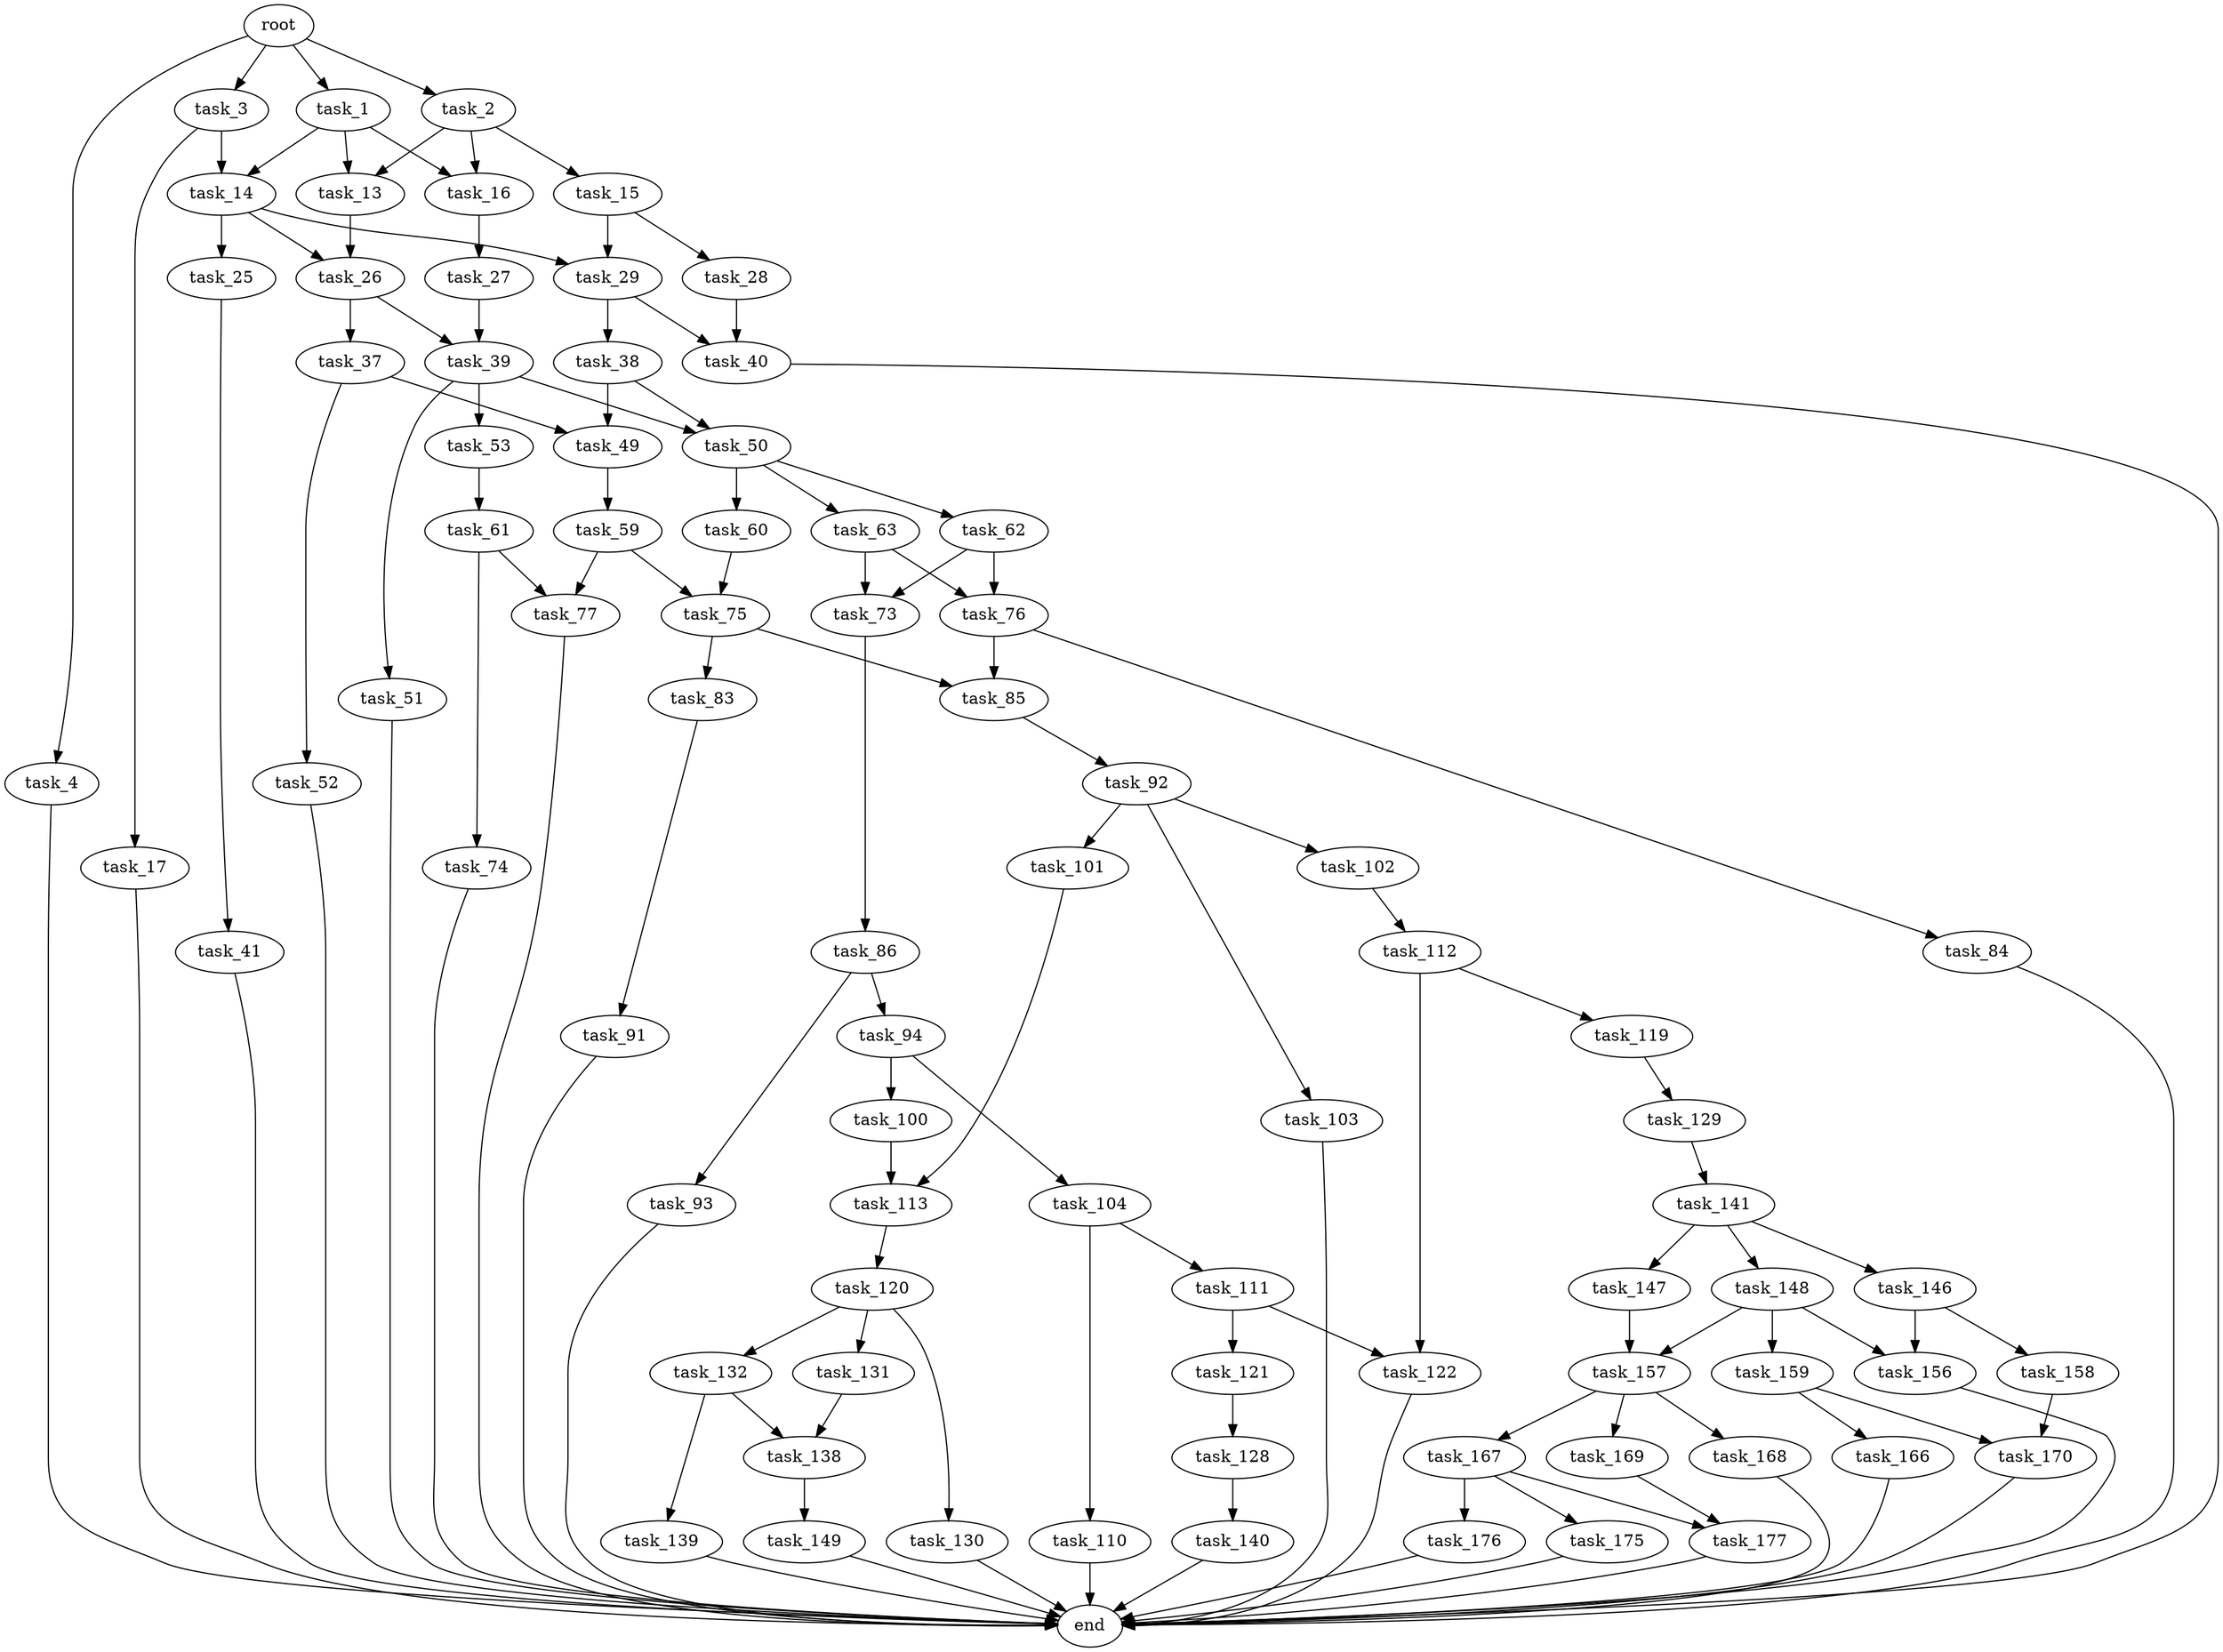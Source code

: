 digraph G {
  root [size="0.000000"];
  task_1 [size="31943043851.000000"];
  task_2 [size="820700363670.000000"];
  task_3 [size="36685386651.000000"];
  task_4 [size="7168335062.000000"];
  task_13 [size="3892153866.000000"];
  task_14 [size="3243215928.000000"];
  task_16 [size="8300260396.000000"];
  task_15 [size="16931277785.000000"];
  task_17 [size="368293445632.000000"];
  end [size="0.000000"];
  task_26 [size="1197963085023.000000"];
  task_25 [size="14398705372.000000"];
  task_29 [size="27635430890.000000"];
  task_28 [size="651531910692.000000"];
  task_27 [size="1564533968.000000"];
  task_41 [size="14523087436.000000"];
  task_37 [size="549755813888.000000"];
  task_39 [size="134217728000.000000"];
  task_40 [size="68719476736.000000"];
  task_38 [size="549755813888.000000"];
  task_49 [size="11745846183.000000"];
  task_52 [size="549755813888.000000"];
  task_50 [size="8589934592.000000"];
  task_51 [size="17753185739.000000"];
  task_53 [size="231928233984.000000"];
  task_59 [size="134217728000.000000"];
  task_60 [size="4670483244.000000"];
  task_62 [size="20264574782.000000"];
  task_63 [size="570607206000.000000"];
  task_61 [size="7874126108.000000"];
  task_75 [size="967405889683.000000"];
  task_77 [size="104986784418.000000"];
  task_74 [size="2001115733.000000"];
  task_73 [size="23052153839.000000"];
  task_76 [size="5625956537.000000"];
  task_86 [size="1336134438128.000000"];
  task_83 [size="71706306360.000000"];
  task_85 [size="12958972806.000000"];
  task_84 [size="231928233984.000000"];
  task_91 [size="782757789696.000000"];
  task_92 [size="68719476736.000000"];
  task_93 [size="364904654.000000"];
  task_94 [size="368293445632.000000"];
  task_101 [size="12971676038.000000"];
  task_102 [size="368293445632.000000"];
  task_103 [size="1054872690709.000000"];
  task_100 [size="31265737586.000000"];
  task_104 [size="134217728000.000000"];
  task_113 [size="63061881910.000000"];
  task_112 [size="368293445632.000000"];
  task_110 [size="4079898950.000000"];
  task_111 [size="155406742555.000000"];
  task_121 [size="25052581082.000000"];
  task_122 [size="1073741824000.000000"];
  task_119 [size="28991029248.000000"];
  task_120 [size="8589934592.000000"];
  task_129 [size="45250216308.000000"];
  task_130 [size="25335288771.000000"];
  task_131 [size="379133682850.000000"];
  task_132 [size="13388016596.000000"];
  task_128 [size="7934531616.000000"];
  task_140 [size="368293445632.000000"];
  task_141 [size="549755813888.000000"];
  task_138 [size="5766809970.000000"];
  task_139 [size="57636722217.000000"];
  task_149 [size="3657530700.000000"];
  task_146 [size="28991029248.000000"];
  task_147 [size="28991029248.000000"];
  task_148 [size="1512806290.000000"];
  task_156 [size="1291112753244.000000"];
  task_158 [size="782757789696.000000"];
  task_157 [size="4109896519.000000"];
  task_159 [size="9130204174.000000"];
  task_167 [size="25892091563.000000"];
  task_168 [size="24769606495.000000"];
  task_169 [size="20299739090.000000"];
  task_170 [size="12239991755.000000"];
  task_166 [size="231928233984.000000"];
  task_175 [size="10773759775.000000"];
  task_176 [size="134217728000.000000"];
  task_177 [size="1550842468.000000"];

  root -> task_1 [size="1.000000"];
  root -> task_2 [size="1.000000"];
  root -> task_3 [size="1.000000"];
  root -> task_4 [size="1.000000"];
  task_1 -> task_13 [size="679477248.000000"];
  task_1 -> task_14 [size="679477248.000000"];
  task_1 -> task_16 [size="679477248.000000"];
  task_2 -> task_13 [size="679477248.000000"];
  task_2 -> task_15 [size="679477248.000000"];
  task_2 -> task_16 [size="679477248.000000"];
  task_3 -> task_14 [size="679477248.000000"];
  task_3 -> task_17 [size="679477248.000000"];
  task_4 -> end [size="1.000000"];
  task_13 -> task_26 [size="75497472.000000"];
  task_14 -> task_25 [size="134217728.000000"];
  task_14 -> task_26 [size="134217728.000000"];
  task_14 -> task_29 [size="134217728.000000"];
  task_16 -> task_27 [size="134217728.000000"];
  task_15 -> task_28 [size="301989888.000000"];
  task_15 -> task_29 [size="301989888.000000"];
  task_17 -> end [size="1.000000"];
  task_26 -> task_37 [size="838860800.000000"];
  task_26 -> task_39 [size="838860800.000000"];
  task_25 -> task_41 [size="679477248.000000"];
  task_29 -> task_38 [size="536870912.000000"];
  task_29 -> task_40 [size="536870912.000000"];
  task_28 -> task_40 [size="838860800.000000"];
  task_27 -> task_39 [size="134217728.000000"];
  task_41 -> end [size="1.000000"];
  task_37 -> task_49 [size="536870912.000000"];
  task_37 -> task_52 [size="536870912.000000"];
  task_39 -> task_50 [size="209715200.000000"];
  task_39 -> task_51 [size="209715200.000000"];
  task_39 -> task_53 [size="209715200.000000"];
  task_40 -> end [size="1.000000"];
  task_38 -> task_49 [size="536870912.000000"];
  task_38 -> task_50 [size="536870912.000000"];
  task_49 -> task_59 [size="301989888.000000"];
  task_52 -> end [size="1.000000"];
  task_50 -> task_60 [size="33554432.000000"];
  task_50 -> task_62 [size="33554432.000000"];
  task_50 -> task_63 [size="33554432.000000"];
  task_51 -> end [size="1.000000"];
  task_53 -> task_61 [size="301989888.000000"];
  task_59 -> task_75 [size="209715200.000000"];
  task_59 -> task_77 [size="209715200.000000"];
  task_60 -> task_75 [size="301989888.000000"];
  task_62 -> task_73 [size="536870912.000000"];
  task_62 -> task_76 [size="536870912.000000"];
  task_63 -> task_73 [size="536870912.000000"];
  task_63 -> task_76 [size="536870912.000000"];
  task_61 -> task_74 [size="411041792.000000"];
  task_61 -> task_77 [size="411041792.000000"];
  task_75 -> task_83 [size="838860800.000000"];
  task_75 -> task_85 [size="838860800.000000"];
  task_77 -> end [size="1.000000"];
  task_74 -> end [size="1.000000"];
  task_73 -> task_86 [size="679477248.000000"];
  task_76 -> task_84 [size="301989888.000000"];
  task_76 -> task_85 [size="301989888.000000"];
  task_86 -> task_93 [size="838860800.000000"];
  task_86 -> task_94 [size="838860800.000000"];
  task_83 -> task_91 [size="134217728.000000"];
  task_85 -> task_92 [size="679477248.000000"];
  task_84 -> end [size="1.000000"];
  task_91 -> end [size="1.000000"];
  task_92 -> task_101 [size="134217728.000000"];
  task_92 -> task_102 [size="134217728.000000"];
  task_92 -> task_103 [size="134217728.000000"];
  task_93 -> end [size="1.000000"];
  task_94 -> task_100 [size="411041792.000000"];
  task_94 -> task_104 [size="411041792.000000"];
  task_101 -> task_113 [size="209715200.000000"];
  task_102 -> task_112 [size="411041792.000000"];
  task_103 -> end [size="1.000000"];
  task_100 -> task_113 [size="33554432.000000"];
  task_104 -> task_110 [size="209715200.000000"];
  task_104 -> task_111 [size="209715200.000000"];
  task_113 -> task_120 [size="75497472.000000"];
  task_112 -> task_119 [size="411041792.000000"];
  task_112 -> task_122 [size="411041792.000000"];
  task_110 -> end [size="1.000000"];
  task_111 -> task_121 [size="411041792.000000"];
  task_111 -> task_122 [size="411041792.000000"];
  task_121 -> task_128 [size="536870912.000000"];
  task_122 -> end [size="1.000000"];
  task_119 -> task_129 [size="75497472.000000"];
  task_120 -> task_130 [size="33554432.000000"];
  task_120 -> task_131 [size="33554432.000000"];
  task_120 -> task_132 [size="33554432.000000"];
  task_129 -> task_141 [size="134217728.000000"];
  task_130 -> end [size="1.000000"];
  task_131 -> task_138 [size="411041792.000000"];
  task_132 -> task_138 [size="209715200.000000"];
  task_132 -> task_139 [size="209715200.000000"];
  task_128 -> task_140 [size="536870912.000000"];
  task_140 -> end [size="1.000000"];
  task_141 -> task_146 [size="536870912.000000"];
  task_141 -> task_147 [size="536870912.000000"];
  task_141 -> task_148 [size="536870912.000000"];
  task_138 -> task_149 [size="134217728.000000"];
  task_139 -> end [size="1.000000"];
  task_149 -> end [size="1.000000"];
  task_146 -> task_156 [size="75497472.000000"];
  task_146 -> task_158 [size="75497472.000000"];
  task_147 -> task_157 [size="75497472.000000"];
  task_148 -> task_156 [size="33554432.000000"];
  task_148 -> task_157 [size="33554432.000000"];
  task_148 -> task_159 [size="33554432.000000"];
  task_156 -> end [size="1.000000"];
  task_158 -> task_170 [size="679477248.000000"];
  task_157 -> task_167 [size="134217728.000000"];
  task_157 -> task_168 [size="134217728.000000"];
  task_157 -> task_169 [size="134217728.000000"];
  task_159 -> task_166 [size="301989888.000000"];
  task_159 -> task_170 [size="301989888.000000"];
  task_167 -> task_175 [size="411041792.000000"];
  task_167 -> task_176 [size="411041792.000000"];
  task_167 -> task_177 [size="411041792.000000"];
  task_168 -> end [size="1.000000"];
  task_169 -> task_177 [size="679477248.000000"];
  task_170 -> end [size="1.000000"];
  task_166 -> end [size="1.000000"];
  task_175 -> end [size="1.000000"];
  task_176 -> end [size="1.000000"];
  task_177 -> end [size="1.000000"];
}
